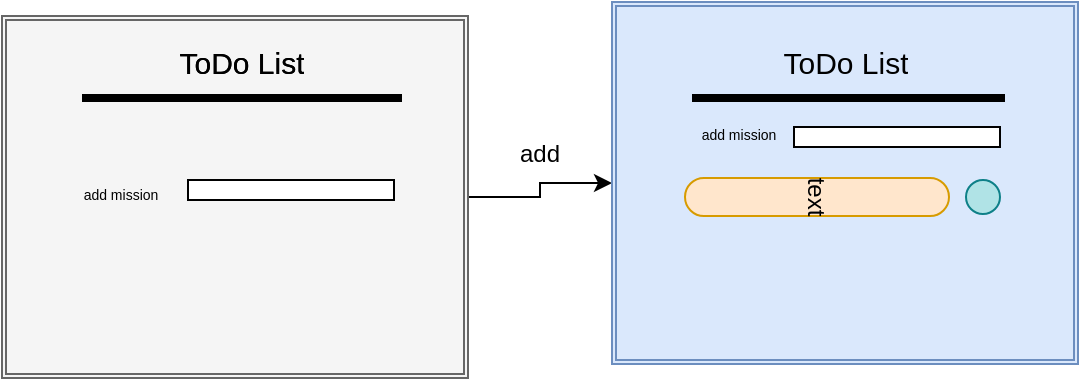 <mxfile version="13.6.1" type="github">
  <diagram name="Page-1" id="b33cb84f-bf7a-9ccf-f142-242d16432e5d">
    <mxGraphModel dx="3528" dy="799" grid="0" gridSize="10" guides="1" tooltips="1" connect="1" arrows="1" fold="1" page="0" pageScale="1.5" pageWidth="1169" pageHeight="826" background="#ffffff" math="0" shadow="0">
      <root>
        <mxCell id="0" style=";html=1;" />
        <mxCell id="1" style=";html=1;" parent="0" />
        <mxCell id="8siiK57ULyjzDInwMOp9-13" style="edgeStyle=orthogonalEdgeStyle;rounded=0;orthogonalLoop=1;jettySize=auto;html=1;" edge="1" parent="1" source="8siiK57ULyjzDInwMOp9-2" target="8siiK57ULyjzDInwMOp9-12">
          <mxGeometry relative="1" as="geometry" />
        </mxCell>
        <mxCell id="8siiK57ULyjzDInwMOp9-2" value="" style="shape=ext;double=1;rounded=0;whiteSpace=wrap;html=1;fillColor=#f5f5f5;strokeColor=#666666;fontColor=#333333;" vertex="1" parent="1">
          <mxGeometry x="-2659" y="-252" width="233" height="181" as="geometry" />
        </mxCell>
        <mxCell id="8siiK57ULyjzDInwMOp9-3" value="" style="line;strokeWidth=4;html=1;perimeter=backbonePerimeter;points=[];outlineConnect=0;" vertex="1" parent="1">
          <mxGeometry x="-2619" y="-216" width="160" height="10" as="geometry" />
        </mxCell>
        <UserObject label="&lt;font style=&quot;font-size: 15px&quot;&gt;ToDo List&lt;/font&gt;" placeholders="1" name="Variable" id="8siiK57ULyjzDInwMOp9-5">
          <mxCell style="text;html=1;strokeColor=none;fillColor=none;align=center;verticalAlign=middle;whiteSpace=wrap;overflow=hidden;" vertex="1" parent="1">
            <mxGeometry x="-2579" y="-240" width="80" height="20" as="geometry" />
          </mxCell>
        </UserObject>
        <UserObject label="&lt;font style=&quot;font-size: 7px&quot;&gt;add mission&lt;/font&gt;" placeholders="1" name="Variable" id="8siiK57ULyjzDInwMOp9-6">
          <mxCell style="text;html=1;strokeColor=none;fillColor=none;align=center;verticalAlign=middle;whiteSpace=wrap;overflow=hidden;" vertex="1" parent="1">
            <mxGeometry x="-2623" y="-173.5" width="47" height="17" as="geometry" />
          </mxCell>
        </UserObject>
        <mxCell id="8siiK57ULyjzDInwMOp9-7" value="" style="rounded=0;whiteSpace=wrap;html=1;" vertex="1" parent="1">
          <mxGeometry x="-2566" y="-170" width="103" height="10" as="geometry" />
        </mxCell>
        <mxCell id="8siiK57ULyjzDInwMOp9-12" value="" style="shape=ext;double=1;rounded=0;whiteSpace=wrap;html=1;fillColor=#dae8fc;strokeColor=#6c8ebf;" vertex="1" parent="1">
          <mxGeometry x="-2354" y="-259" width="233" height="181" as="geometry" />
        </mxCell>
        <mxCell id="8siiK57ULyjzDInwMOp9-14" value="" style="line;strokeWidth=4;html=1;perimeter=backbonePerimeter;points=[];outlineConnect=0;" vertex="1" parent="1">
          <mxGeometry x="-2619" y="-216" width="160" height="10" as="geometry" />
        </mxCell>
        <UserObject label="&lt;font style=&quot;font-size: 15px&quot;&gt;ToDo List&lt;/font&gt;" placeholders="1" name="Variable" id="8siiK57ULyjzDInwMOp9-15">
          <mxCell style="text;html=1;strokeColor=none;fillColor=none;align=center;verticalAlign=middle;whiteSpace=wrap;overflow=hidden;" vertex="1" parent="1">
            <mxGeometry x="-2579" y="-240" width="80" height="20" as="geometry" />
          </mxCell>
        </UserObject>
        <UserObject label="&lt;font style=&quot;font-size: 15px&quot;&gt;ToDo List&lt;/font&gt;" placeholders="1" name="Variable" id="8siiK57ULyjzDInwMOp9-16">
          <mxCell style="text;html=1;strokeColor=none;fillColor=none;align=center;verticalAlign=middle;whiteSpace=wrap;overflow=hidden;" vertex="1" parent="1">
            <mxGeometry x="-2277.5" y="-240" width="80" height="20" as="geometry" />
          </mxCell>
        </UserObject>
        <mxCell id="8siiK57ULyjzDInwMOp9-17" value="" style="line;strokeWidth=4;html=1;perimeter=backbonePerimeter;points=[];outlineConnect=0;" vertex="1" parent="1">
          <mxGeometry x="-2314" y="-216" width="156.5" height="10" as="geometry" />
        </mxCell>
        <mxCell id="8siiK57ULyjzDInwMOp9-18" value="add" style="text;html=1;strokeColor=none;fillColor=none;align=center;verticalAlign=middle;whiteSpace=wrap;rounded=0;" vertex="1" parent="1">
          <mxGeometry x="-2410" y="-193.5" width="40" height="20" as="geometry" />
        </mxCell>
        <mxCell id="8siiK57ULyjzDInwMOp9-19" value="text" style="rounded=1;whiteSpace=wrap;html=1;direction=south;rotation=90;arcSize=50;fillColor=#ffe6cc;strokeColor=#d79b00;" vertex="1" parent="1">
          <mxGeometry x="-2261" y="-227.5" width="19" height="132" as="geometry" />
        </mxCell>
        <mxCell id="8siiK57ULyjzDInwMOp9-20" value="" style="ellipse;whiteSpace=wrap;html=1;aspect=fixed;fillColor=#b0e3e6;strokeColor=#0e8088;" vertex="1" parent="1">
          <mxGeometry x="-2177" y="-170" width="17" height="17" as="geometry" />
        </mxCell>
        <mxCell id="8siiK57ULyjzDInwMOp9-22" value="" style="rounded=0;whiteSpace=wrap;html=1;" vertex="1" parent="1">
          <mxGeometry x="-2263" y="-196.5" width="103" height="10" as="geometry" />
        </mxCell>
        <UserObject label="&lt;font style=&quot;font-size: 7px&quot;&gt;add mission&lt;/font&gt;" placeholders="1" name="Variable" id="8siiK57ULyjzDInwMOp9-23">
          <mxCell style="text;html=1;strokeColor=none;fillColor=none;align=center;verticalAlign=middle;whiteSpace=wrap;overflow=hidden;" vertex="1" parent="1">
            <mxGeometry x="-2314" y="-203.5" width="47" height="17" as="geometry" />
          </mxCell>
        </UserObject>
      </root>
    </mxGraphModel>
  </diagram>
</mxfile>
